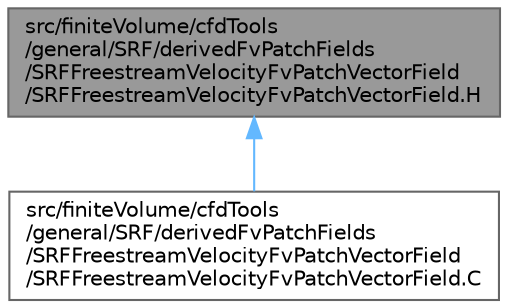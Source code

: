 digraph "src/finiteVolume/cfdTools/general/SRF/derivedFvPatchFields/SRFFreestreamVelocityFvPatchVectorField/SRFFreestreamVelocityFvPatchVectorField.H"
{
 // LATEX_PDF_SIZE
  bgcolor="transparent";
  edge [fontname=Helvetica,fontsize=10,labelfontname=Helvetica,labelfontsize=10];
  node [fontname=Helvetica,fontsize=10,shape=box,height=0.2,width=0.4];
  Node1 [id="Node000001",label="src/finiteVolume/cfdTools\l/general/SRF/derivedFvPatchFields\l/SRFFreestreamVelocityFvPatchVectorField\l/SRFFreestreamVelocityFvPatchVectorField.H",height=0.2,width=0.4,color="gray40", fillcolor="grey60", style="filled", fontcolor="black",tooltip=" "];
  Node1 -> Node2 [id="edge1_Node000001_Node000002",dir="back",color="steelblue1",style="solid",tooltip=" "];
  Node2 [id="Node000002",label="src/finiteVolume/cfdTools\l/general/SRF/derivedFvPatchFields\l/SRFFreestreamVelocityFvPatchVectorField\l/SRFFreestreamVelocityFvPatchVectorField.C",height=0.2,width=0.4,color="grey40", fillcolor="white", style="filled",URL="$SRFFreestreamVelocityFvPatchVectorField_8C.html",tooltip=" "];
}
